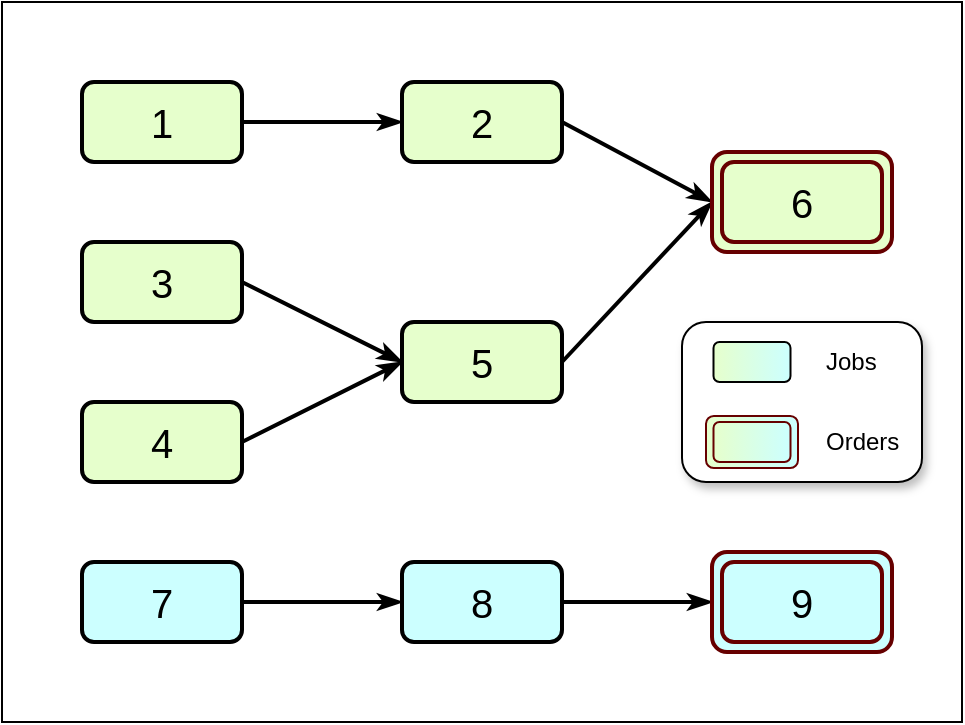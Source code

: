 <mxfile version="21.6.8" type="device">
  <diagram name="Page-1" id="vLLYYzgmhbWjcsL4eV6O">
    <mxGraphModel dx="1176" dy="679" grid="1" gridSize="10" guides="1" tooltips="1" connect="1" arrows="1" fold="1" page="1" pageScale="1" pageWidth="827" pageHeight="1169" math="1" shadow="0">
      <root>
        <mxCell id="0" />
        <mxCell id="1" parent="0" />
        <mxCell id="Cc8BT1csiLo4SeP8D-Ij-1" value="" style="rounded=0;whiteSpace=wrap;html=1;glass=0;sketch=0;fillStyle=auto;sketchStyle=rough;fontSize=20;strokeColor=#000000;strokeWidth=1;fillColor=#FFFFFF;gradientColor=none;gradientDirection=north;fontStyle=0;container=0;movable=1;resizable=1;rotatable=1;deletable=1;editable=1;locked=0;connectable=1;" parent="1" vertex="1">
          <mxGeometry x="40" y="40" width="480" height="360" as="geometry" />
        </mxCell>
        <mxCell id="Cc8BT1csiLo4SeP8D-Ij-45" style="rounded=0;orthogonalLoop=1;jettySize=auto;html=1;entryX=0;entryY=0.5;entryDx=0;entryDy=0;strokeWidth=2;endArrow=classicThin;endFill=1;" parent="1" source="Cc8BT1csiLo4SeP8D-Ij-40" target="Cc8BT1csiLo4SeP8D-Ij-44" edge="1">
          <mxGeometry relative="1" as="geometry" />
        </mxCell>
        <mxCell id="Cc8BT1csiLo4SeP8D-Ij-49" style="rounded=0;orthogonalLoop=1;jettySize=auto;html=1;entryX=0;entryY=0.5;entryDx=0;entryDy=0;exitX=1;exitY=0.5;exitDx=0;exitDy=0;strokeWidth=2;endArrow=classicThin;endFill=1;" parent="1" source="Cc8BT1csiLo4SeP8D-Ij-44" target="LwF-A_PU5IMnBGYDoxmi-1" edge="1">
          <mxGeometry relative="1" as="geometry" />
        </mxCell>
        <mxCell id="Cc8BT1csiLo4SeP8D-Ij-52" style="rounded=0;orthogonalLoop=1;jettySize=auto;html=1;entryX=0;entryY=0.5;entryDx=0;entryDy=0;exitX=1;exitY=0.5;exitDx=0;exitDy=0;strokeWidth=2;endArrow=classicThin;endFill=1;" parent="1" source="Cc8BT1csiLo4SeP8D-Ij-50" target="Cc8BT1csiLo4SeP8D-Ij-51" edge="1">
          <mxGeometry relative="1" as="geometry">
            <mxPoint x="330" y="30" as="sourcePoint" />
            <mxPoint x="410" y="110" as="targetPoint" />
          </mxGeometry>
        </mxCell>
        <mxCell id="Cc8BT1csiLo4SeP8D-Ij-53" style="rounded=0;orthogonalLoop=1;jettySize=auto;html=1;entryX=0;entryY=0.5;entryDx=0;entryDy=0;exitX=1;exitY=0.5;exitDx=0;exitDy=0;strokeWidth=2;endArrow=classicThin;endFill=1;" parent="1" source="Cc8BT1csiLo4SeP8D-Ij-51" target="LwF-A_PU5IMnBGYDoxmi-1" edge="1">
          <mxGeometry relative="1" as="geometry">
            <mxPoint x="170" y="270" as="sourcePoint" />
            <mxPoint x="250" y="270" as="targetPoint" />
          </mxGeometry>
        </mxCell>
        <mxCell id="Cc8BT1csiLo4SeP8D-Ij-54" style="rounded=0;orthogonalLoop=1;jettySize=auto;html=1;entryX=0;entryY=0.5;entryDx=0;entryDy=0;strokeWidth=2;endArrow=classicThin;endFill=1;" parent="1" source="Cc8BT1csiLo4SeP8D-Ij-55" target="Cc8BT1csiLo4SeP8D-Ij-56" edge="1">
          <mxGeometry relative="1" as="geometry" />
        </mxCell>
        <mxCell id="Cc8BT1csiLo4SeP8D-Ij-58" style="rounded=0;orthogonalLoop=1;jettySize=auto;html=1;entryX=0;entryY=0.5;entryDx=0;entryDy=0;strokeWidth=2;exitX=1;exitY=0.5;exitDx=0;exitDy=0;endArrow=classicThin;endFill=1;" parent="1" source="Cc8BT1csiLo4SeP8D-Ij-56" target="LwF-A_PU5IMnBGYDoxmi-3" edge="1">
          <mxGeometry relative="1" as="geometry">
            <mxPoint x="170" y="350" as="sourcePoint" />
            <mxPoint x="250" y="350" as="targetPoint" />
          </mxGeometry>
        </mxCell>
        <mxCell id="Cc8BT1csiLo4SeP8D-Ij-60" style="rounded=0;orthogonalLoop=1;jettySize=auto;html=1;entryX=0;entryY=0.5;entryDx=0;entryDy=0;exitX=1;exitY=0.5;exitDx=0;exitDy=0;strokeWidth=2;endArrow=classicThin;endFill=1;" parent="1" source="Cc8BT1csiLo4SeP8D-Ij-59" target="Cc8BT1csiLo4SeP8D-Ij-51" edge="1">
          <mxGeometry relative="1" as="geometry">
            <mxPoint x="170" y="190" as="sourcePoint" />
            <mxPoint x="250" y="230" as="targetPoint" />
          </mxGeometry>
        </mxCell>
        <mxCell id="Cc8BT1csiLo4SeP8D-Ij-40" value="1" style="rounded=1;whiteSpace=wrap;html=1;fontStyle=0;fontSize=20;strokeWidth=2;fillColor=#E6FFCC;" parent="1" vertex="1">
          <mxGeometry x="80" y="80" width="80" height="40" as="geometry" />
        </mxCell>
        <mxCell id="Cc8BT1csiLo4SeP8D-Ij-44" value="2" style="rounded=1;whiteSpace=wrap;html=1;fontStyle=0;fontSize=20;strokeWidth=2;fillColor=#E6FFCC;" parent="1" vertex="1">
          <mxGeometry x="240" y="80" width="80" height="40" as="geometry" />
        </mxCell>
        <mxCell id="Cc8BT1csiLo4SeP8D-Ij-50" value="3" style="rounded=1;whiteSpace=wrap;html=1;fontStyle=0;fontSize=20;strokeWidth=2;fillColor=#E6FFCC;" parent="1" vertex="1">
          <mxGeometry x="80" y="160" width="80" height="40" as="geometry" />
        </mxCell>
        <mxCell id="Cc8BT1csiLo4SeP8D-Ij-51" value="5" style="rounded=1;whiteSpace=wrap;html=1;fontStyle=0;fontSize=20;strokeWidth=2;fillColor=#E6FFCC;" parent="1" vertex="1">
          <mxGeometry x="240" y="200" width="80" height="40" as="geometry" />
        </mxCell>
        <mxCell id="Cc8BT1csiLo4SeP8D-Ij-55" value="7" style="rounded=1;whiteSpace=wrap;html=1;fontStyle=0;fontSize=20;strokeWidth=2;fillColor=#CCFFFF;" parent="1" vertex="1">
          <mxGeometry x="80" y="320" width="80" height="40" as="geometry" />
        </mxCell>
        <mxCell id="Cc8BT1csiLo4SeP8D-Ij-56" value="8" style="rounded=1;whiteSpace=wrap;html=1;fontStyle=0;fontSize=20;strokeWidth=2;fillColor=#CCFFFF;" parent="1" vertex="1">
          <mxGeometry x="240" y="320" width="80" height="40" as="geometry" />
        </mxCell>
        <mxCell id="Cc8BT1csiLo4SeP8D-Ij-59" value="4" style="rounded=1;whiteSpace=wrap;html=1;fontStyle=0;fontSize=20;strokeWidth=2;fillColor=#E6FFCC;" parent="1" vertex="1">
          <mxGeometry x="80" y="240" width="80" height="40" as="geometry" />
        </mxCell>
        <mxCell id="16U7S1UwCTq1udCtGKJ6-1" value="" style="rounded=1;whiteSpace=wrap;html=1;glass=0;sketch=0;fillStyle=auto;sketchStyle=rough;fontSize=20;strokeColor=#000000;strokeWidth=1;fillColor=#FFFFFF;gradientColor=none;gradientDirection=north;fontStyle=0;container=0;movable=1;resizable=1;rotatable=1;deletable=1;editable=1;locked=0;connectable=1;shadow=1;" parent="1" vertex="1">
          <mxGeometry x="380" y="200" width="120" height="80" as="geometry" />
        </mxCell>
        <mxCell id="16U7S1UwCTq1udCtGKJ6-2" value="" style="rounded=1;whiteSpace=wrap;html=1;fontStyle=0;fontSize=20;strokeWidth=1;fillColor=#E6FFCC;fillStyle=auto;gradientColor=#CCFFFF;gradientDirection=east;" parent="1" vertex="1">
          <mxGeometry x="395.75" y="210" width="38.5" height="20" as="geometry" />
        </mxCell>
        <mxCell id="16U7S1UwCTq1udCtGKJ6-4" value="Jobs" style="text;html=1;strokeColor=none;fillColor=none;align=left;verticalAlign=middle;whiteSpace=wrap;rounded=0;" parent="1" vertex="1">
          <mxGeometry x="450" y="210" width="40" height="20" as="geometry" />
        </mxCell>
        <mxCell id="16U7S1UwCTq1udCtGKJ6-5" value="Orders" style="text;html=1;strokeColor=none;fillColor=none;align=left;verticalAlign=middle;whiteSpace=wrap;rounded=0;" parent="1" vertex="1">
          <mxGeometry x="450" y="250" width="40" height="20" as="geometry" />
        </mxCell>
        <mxCell id="LwF-A_PU5IMnBGYDoxmi-2" value="" style="rounded=1;whiteSpace=wrap;html=1;fontStyle=0;fontSize=20;strokeWidth=1;fillColor=#E6FFCC;gradientColor=#CCFFFF;gradientDirection=east;strokeColor=#660000;shadow=0;" parent="1" vertex="1">
          <mxGeometry x="392" y="247" width="46" height="26" as="geometry" />
        </mxCell>
        <mxCell id="16U7S1UwCTq1udCtGKJ6-3" value="" style="rounded=1;whiteSpace=wrap;html=1;fontStyle=0;fontSize=20;strokeWidth=1;fillColor=#E6FFCC;gradientColor=#CCFFFF;gradientDirection=east;strokeColor=#660000;shadow=0;" parent="1" vertex="1">
          <mxGeometry x="395.75" y="250" width="38.5" height="20" as="geometry" />
        </mxCell>
        <mxCell id="LwF-A_PU5IMnBGYDoxmi-3" value="6" style="rounded=1;whiteSpace=wrap;html=1;fontStyle=0;fontSize=20;strokeWidth=2;fillColor=#CCFFFF;strokeColor=#660000;shadow=0;gradientColor=none;" parent="1" vertex="1">
          <mxGeometry x="395" y="315" width="90" height="50" as="geometry" />
        </mxCell>
        <mxCell id="Cc8BT1csiLo4SeP8D-Ij-57" value="9" style="rounded=1;whiteSpace=wrap;html=1;fontStyle=0;fontSize=20;strokeWidth=2;fillColor=#CCFFFF;strokeColor=#660000;perimeterSpacing=0;glass=0;shadow=0;" parent="1" vertex="1">
          <mxGeometry x="400" y="320" width="80" height="40" as="geometry" />
        </mxCell>
        <mxCell id="LwF-A_PU5IMnBGYDoxmi-1" value="6" style="rounded=1;whiteSpace=wrap;html=1;fontStyle=0;fontSize=20;strokeWidth=2;fillColor=#E6FFCC;strokeColor=#660000;shadow=0;" parent="1" vertex="1">
          <mxGeometry x="395" y="115" width="90" height="50" as="geometry" />
        </mxCell>
        <mxCell id="Cc8BT1csiLo4SeP8D-Ij-48" value="6" style="rounded=1;whiteSpace=wrap;html=1;fontStyle=0;fontSize=20;strokeWidth=2;fillColor=#E6FFCC;strokeColor=#660000;shadow=0;" parent="1" vertex="1">
          <mxGeometry x="400" y="120" width="80" height="40" as="geometry" />
        </mxCell>
      </root>
    </mxGraphModel>
  </diagram>
</mxfile>
